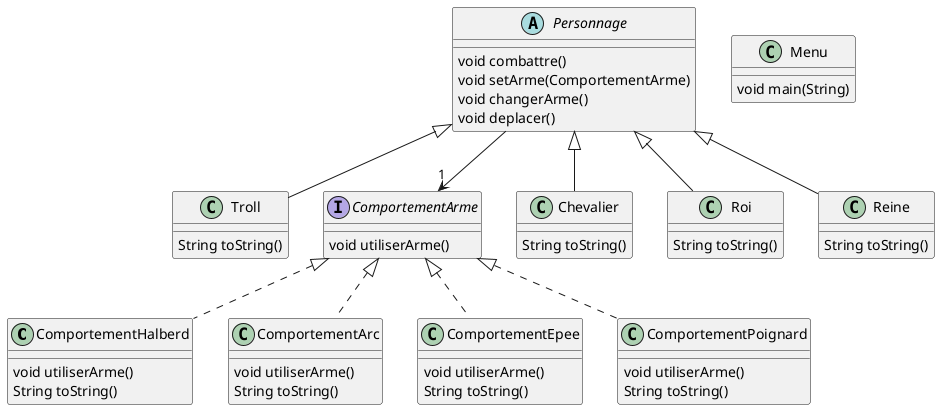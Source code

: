 @startuml

' definitions
' -----------

' package "tp1cpoaJDR"
class ComportementHalberd
class ComportementArc
class Troll
abstract Personnage
interface ComportementArme
class Chevalier
class ComportementEpee
class Roi
class Reine
class ComportementPoignard
class Menu
' end package

' content
' -------

' Troll:
Personnage <|-- Troll
Troll : String toString()

' ComportementArc:
ComportementArme <|.. ComportementArc
ComportementArc : void utiliserArme()
ComportementArc : String toString()

' ComportementArme:
ComportementArme : void utiliserArme()

' ComportementPoignard:
ComportementArme <|.. ComportementPoignard
ComportementPoignard : void utiliserArme()
ComportementPoignard : String toString()

' Roi:
Personnage <|-- Roi
Roi : String toString()

' ComportementHalberd:
ComportementArme <|.. ComportementHalberd
ComportementHalberd : void utiliserArme()
ComportementHalberd : String toString()

' ComportementEpee:
ComportementArme <|.. ComportementEpee
ComportementEpee : void utiliserArme()
ComportementEpee : String toString()

' Menu:
Menu : void main(String)

' Personnage:
Personnage --> "1" ComportementArme
Personnage : void combattre()
Personnage : void setArme(ComportementArme)
Personnage : void changerArme()
Personnage : void deplacer()

' Chevalier:
Personnage <|-- Chevalier
Chevalier : String toString()

' Reine:
Personnage <|-- Reine
Reine : String toString()

@enduml
